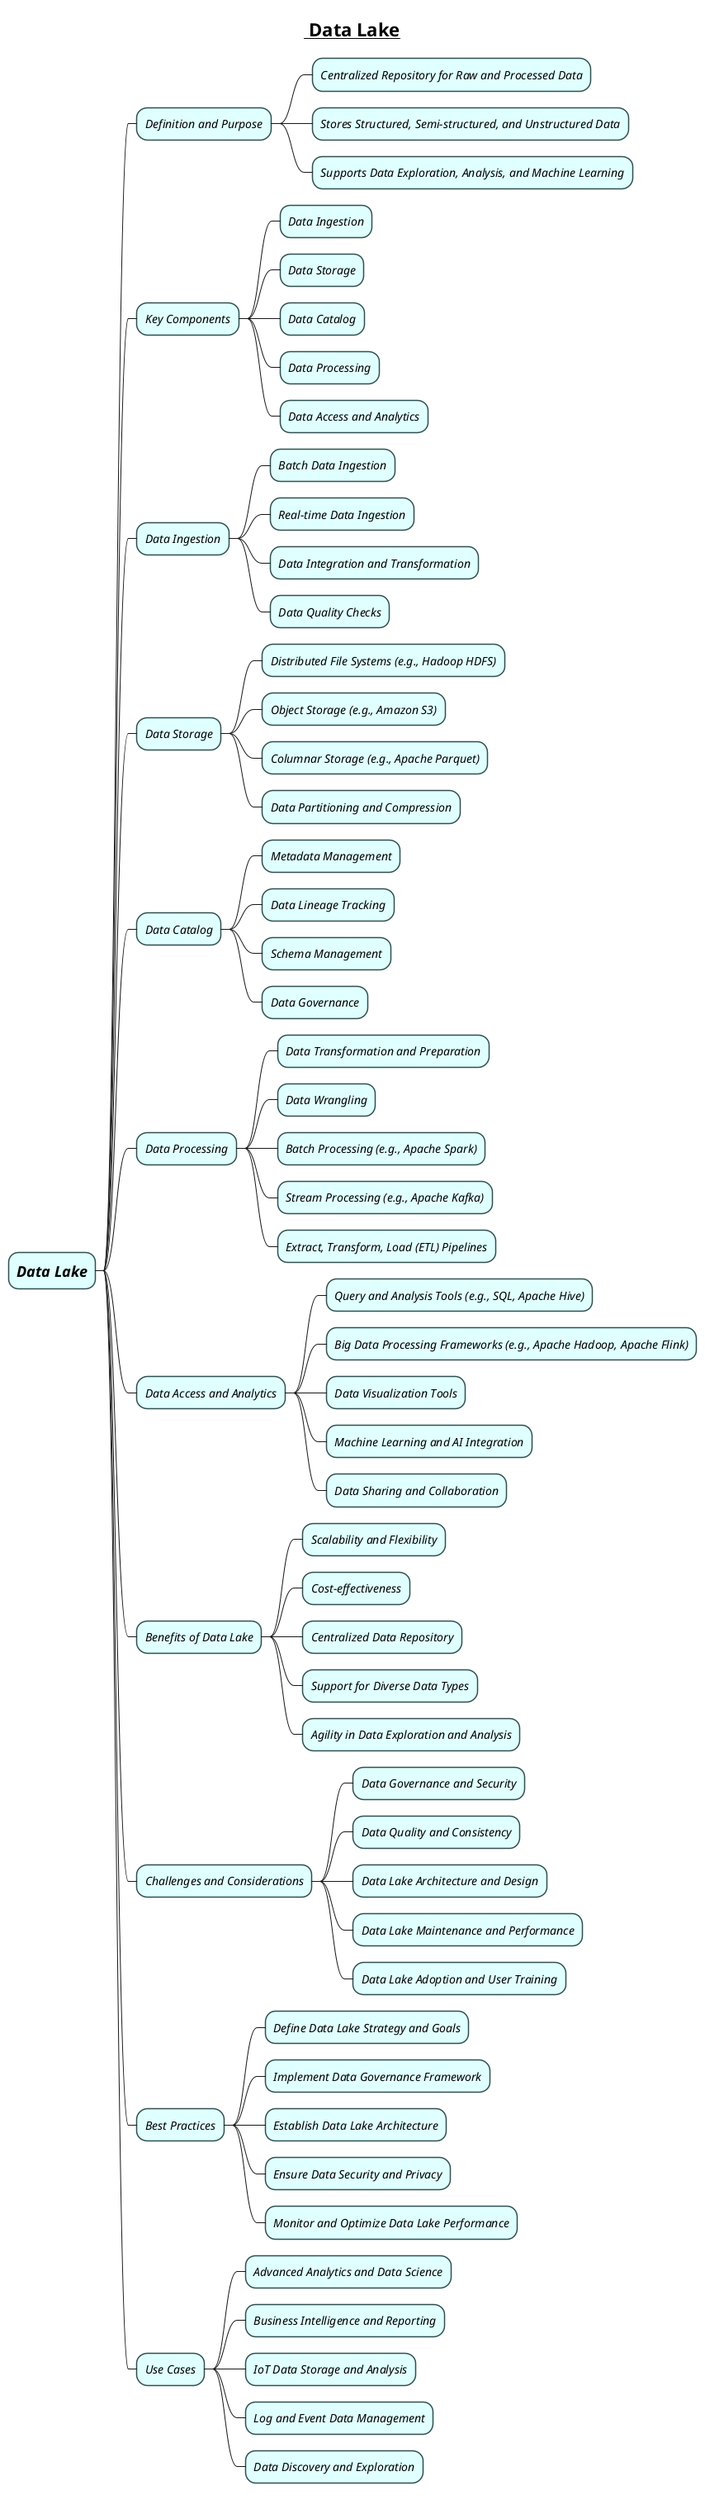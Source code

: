 @startmindmap
skinparam node {
    BorderColor DarkSlateGray
    BackgroundColor LightCyan
    FontStyle italic
}
skinparam connector {
    Color DarkSlateGray
    FontStyle Bold
}

title =__ Data Lake__
* =Data Lake

** Definition and Purpose
*** Centralized Repository for Raw and Processed Data
*** Stores Structured, Semi-structured, and Unstructured Data
*** Supports Data Exploration, Analysis, and Machine Learning

** Key Components
*** Data Ingestion
*** Data Storage
*** Data Catalog
*** Data Processing
*** Data Access and Analytics

** Data Ingestion
*** Batch Data Ingestion
*** Real-time Data Ingestion
*** Data Integration and Transformation
*** Data Quality Checks

** Data Storage
*** Distributed File Systems (e.g., Hadoop HDFS)
*** Object Storage (e.g., Amazon S3)
*** Columnar Storage (e.g., Apache Parquet)
*** Data Partitioning and Compression

** Data Catalog
*** Metadata Management
*** Data Lineage Tracking
*** Schema Management
*** Data Governance

** Data Processing
*** Data Transformation and Preparation
*** Data Wrangling
*** Batch Processing (e.g., Apache Spark)
*** Stream Processing (e.g., Apache Kafka)
*** Extract, Transform, Load (ETL) Pipelines

** Data Access and Analytics
*** Query and Analysis Tools (e.g., SQL, Apache Hive)
*** Big Data Processing Frameworks (e.g., Apache Hadoop, Apache Flink)
*** Data Visualization Tools
*** Machine Learning and AI Integration
*** Data Sharing and Collaboration

** Benefits of Data Lake
*** Scalability and Flexibility
*** Cost-effectiveness
*** Centralized Data Repository
*** Support for Diverse Data Types
*** Agility in Data Exploration and Analysis

** Challenges and Considerations
*** Data Governance and Security
*** Data Quality and Consistency
*** Data Lake Architecture and Design
*** Data Lake Maintenance and Performance
*** Data Lake Adoption and User Training

** Best Practices
*** Define Data Lake Strategy and Goals
*** Implement Data Governance Framework
*** Establish Data Lake Architecture
*** Ensure Data Security and Privacy
*** Monitor and Optimize Data Lake Performance

** Use Cases
*** Advanced Analytics and Data Science
*** Business Intelligence and Reporting
*** IoT Data Storage and Analysis
*** Log and Event Data Management
*** Data Discovery and Exploration

@endmindmap
